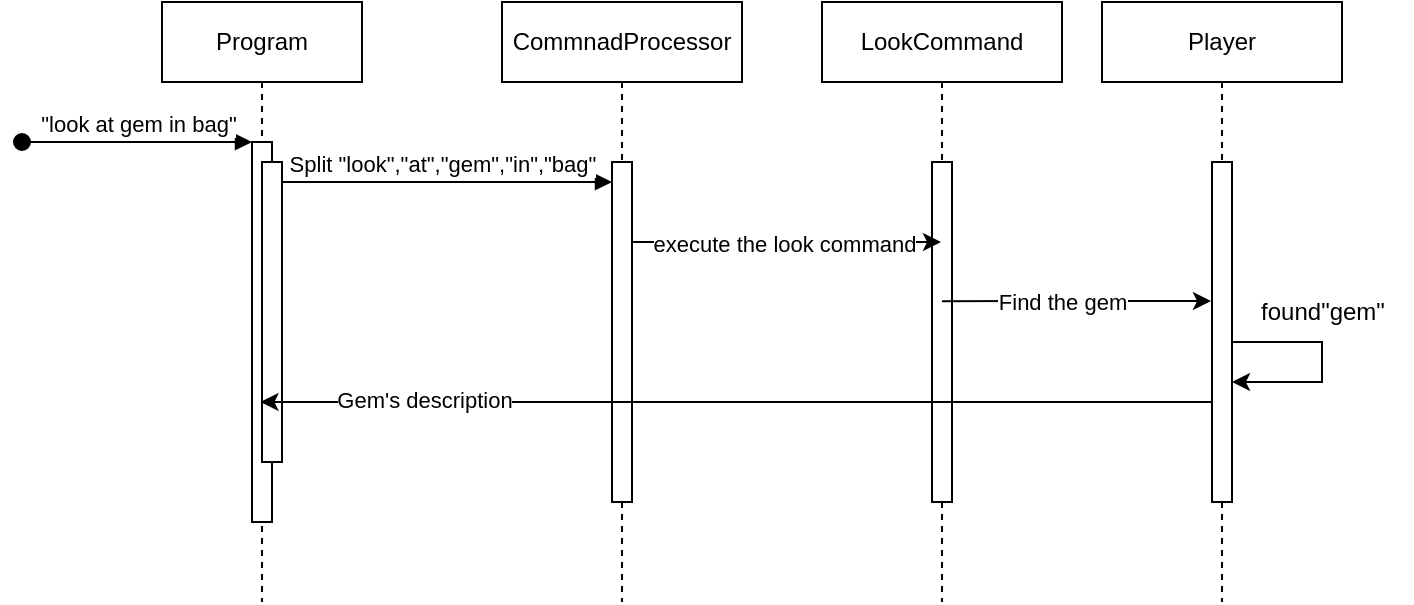 <mxfile version="21.8.2" type="device">
  <diagram name="Page-1" id="2YBvvXClWsGukQMizWep">
    <mxGraphModel dx="1843" dy="887" grid="1" gridSize="10" guides="1" tooltips="1" connect="1" arrows="1" fold="1" page="1" pageScale="1" pageWidth="850" pageHeight="1100" math="0" shadow="0">
      <root>
        <mxCell id="0" />
        <mxCell id="1" parent="0" />
        <mxCell id="aM9ryv3xv72pqoxQDRHE-7" value="Split &quot;look&quot;,&quot;at&quot;,&quot;gem&quot;,&quot;in&quot;,&quot;bag&quot;" style="html=1;verticalAlign=bottom;endArrow=block;edgeStyle=elbowEdgeStyle;elbow=vertical;curved=0;rounded=0;" parent="1" source="aM9ryv3xv72pqoxQDRHE-2" target="aM9ryv3xv72pqoxQDRHE-6" edge="1">
          <mxGeometry relative="1" as="geometry">
            <mxPoint x="285" y="190" as="sourcePoint" />
            <Array as="points">
              <mxPoint x="220" y="200" />
              <mxPoint x="270" y="180" />
            </Array>
          </mxGeometry>
        </mxCell>
        <mxCell id="aM9ryv3xv72pqoxQDRHE-1" value="Program" style="shape=umlLifeline;perimeter=lifelinePerimeter;whiteSpace=wrap;html=1;container=0;dropTarget=0;collapsible=0;recursiveResize=0;outlineConnect=0;portConstraint=eastwest;newEdgeStyle={&quot;edgeStyle&quot;:&quot;elbowEdgeStyle&quot;,&quot;elbow&quot;:&quot;vertical&quot;,&quot;curved&quot;:0,&quot;rounded&quot;:0};" parent="1" vertex="1">
          <mxGeometry x="130" y="110" width="100" height="300" as="geometry" />
        </mxCell>
        <mxCell id="aM9ryv3xv72pqoxQDRHE-2" value="" style="html=1;points=[];perimeter=orthogonalPerimeter;outlineConnect=0;targetShapes=umlLifeline;portConstraint=eastwest;newEdgeStyle={&quot;edgeStyle&quot;:&quot;elbowEdgeStyle&quot;,&quot;elbow&quot;:&quot;vertical&quot;,&quot;curved&quot;:0,&quot;rounded&quot;:0};" parent="aM9ryv3xv72pqoxQDRHE-1" vertex="1">
          <mxGeometry x="45" y="70" width="10" height="190" as="geometry" />
        </mxCell>
        <mxCell id="aM9ryv3xv72pqoxQDRHE-3" value="&quot;look at gem in bag&quot;" style="html=1;verticalAlign=bottom;startArrow=oval;endArrow=block;startSize=8;edgeStyle=elbowEdgeStyle;elbow=vertical;curved=0;rounded=0;" parent="aM9ryv3xv72pqoxQDRHE-1" target="aM9ryv3xv72pqoxQDRHE-2" edge="1">
          <mxGeometry relative="1" as="geometry">
            <mxPoint x="-70" y="70" as="sourcePoint" />
          </mxGeometry>
        </mxCell>
        <mxCell id="aM9ryv3xv72pqoxQDRHE-4" value="" style="html=1;points=[];perimeter=orthogonalPerimeter;outlineConnect=0;targetShapes=umlLifeline;portConstraint=eastwest;newEdgeStyle={&quot;edgeStyle&quot;:&quot;elbowEdgeStyle&quot;,&quot;elbow&quot;:&quot;vertical&quot;,&quot;curved&quot;:0,&quot;rounded&quot;:0};" parent="aM9ryv3xv72pqoxQDRHE-1" vertex="1">
          <mxGeometry x="50" y="80" width="10" height="150" as="geometry" />
        </mxCell>
        <mxCell id="aM9ryv3xv72pqoxQDRHE-5" value="CommnadProcessor" style="shape=umlLifeline;perimeter=lifelinePerimeter;whiteSpace=wrap;html=1;container=0;dropTarget=0;collapsible=0;recursiveResize=0;outlineConnect=0;portConstraint=eastwest;newEdgeStyle={&quot;edgeStyle&quot;:&quot;elbowEdgeStyle&quot;,&quot;elbow&quot;:&quot;vertical&quot;,&quot;curved&quot;:0,&quot;rounded&quot;:0};" parent="1" vertex="1">
          <mxGeometry x="300" y="110" width="120" height="300" as="geometry" />
        </mxCell>
        <mxCell id="aM9ryv3xv72pqoxQDRHE-6" value="" style="html=1;points=[];perimeter=orthogonalPerimeter;outlineConnect=0;targetShapes=umlLifeline;portConstraint=eastwest;newEdgeStyle={&quot;edgeStyle&quot;:&quot;elbowEdgeStyle&quot;,&quot;elbow&quot;:&quot;vertical&quot;,&quot;curved&quot;:0,&quot;rounded&quot;:0};" parent="aM9ryv3xv72pqoxQDRHE-5" vertex="1">
          <mxGeometry x="55" y="80" width="10" height="170" as="geometry" />
        </mxCell>
        <mxCell id="gLcMjchXX7z2nOMwFWk0-2" value="LookCommand" style="shape=umlLifeline;perimeter=lifelinePerimeter;whiteSpace=wrap;html=1;container=0;dropTarget=0;collapsible=0;recursiveResize=0;outlineConnect=0;portConstraint=eastwest;newEdgeStyle={&quot;edgeStyle&quot;:&quot;elbowEdgeStyle&quot;,&quot;elbow&quot;:&quot;vertical&quot;,&quot;curved&quot;:0,&quot;rounded&quot;:0};" vertex="1" parent="1">
          <mxGeometry x="460" y="110" width="120" height="300" as="geometry" />
        </mxCell>
        <mxCell id="gLcMjchXX7z2nOMwFWk0-3" value="" style="html=1;points=[];perimeter=orthogonalPerimeter;outlineConnect=0;targetShapes=umlLifeline;portConstraint=eastwest;newEdgeStyle={&quot;edgeStyle&quot;:&quot;elbowEdgeStyle&quot;,&quot;elbow&quot;:&quot;vertical&quot;,&quot;curved&quot;:0,&quot;rounded&quot;:0};" vertex="1" parent="gLcMjchXX7z2nOMwFWk0-2">
          <mxGeometry x="55" y="80" width="10" height="170" as="geometry" />
        </mxCell>
        <mxCell id="gLcMjchXX7z2nOMwFWk0-4" value="Player" style="shape=umlLifeline;perimeter=lifelinePerimeter;whiteSpace=wrap;html=1;container=0;dropTarget=0;collapsible=0;recursiveResize=0;outlineConnect=0;portConstraint=eastwest;newEdgeStyle={&quot;edgeStyle&quot;:&quot;elbowEdgeStyle&quot;,&quot;elbow&quot;:&quot;vertical&quot;,&quot;curved&quot;:0,&quot;rounded&quot;:0};" vertex="1" parent="1">
          <mxGeometry x="600" y="110" width="120" height="300" as="geometry" />
        </mxCell>
        <mxCell id="gLcMjchXX7z2nOMwFWk0-15" style="edgeStyle=orthogonalEdgeStyle;rounded=0;orthogonalLoop=1;jettySize=auto;html=1;" edge="1" parent="gLcMjchXX7z2nOMwFWk0-4" source="gLcMjchXX7z2nOMwFWk0-5" target="gLcMjchXX7z2nOMwFWk0-5">
          <mxGeometry relative="1" as="geometry">
            <mxPoint x="130" y="210" as="targetPoint" />
            <Array as="points">
              <mxPoint x="110" y="170" />
              <mxPoint x="90" y="190" />
            </Array>
          </mxGeometry>
        </mxCell>
        <mxCell id="gLcMjchXX7z2nOMwFWk0-5" value="" style="html=1;points=[];perimeter=orthogonalPerimeter;outlineConnect=0;targetShapes=umlLifeline;portConstraint=eastwest;newEdgeStyle={&quot;edgeStyle&quot;:&quot;elbowEdgeStyle&quot;,&quot;elbow&quot;:&quot;vertical&quot;,&quot;curved&quot;:0,&quot;rounded&quot;:0};" vertex="1" parent="gLcMjchXX7z2nOMwFWk0-4">
          <mxGeometry x="55" y="80" width="10" height="170" as="geometry" />
        </mxCell>
        <mxCell id="gLcMjchXX7z2nOMwFWk0-6" style="edgeStyle=elbowEdgeStyle;rounded=0;orthogonalLoop=1;jettySize=auto;html=1;elbow=vertical;curved=0;" edge="1" parent="1">
          <mxGeometry relative="1" as="geometry">
            <mxPoint x="365" y="230.003" as="sourcePoint" />
            <mxPoint x="519.5" y="230.003" as="targetPoint" />
          </mxGeometry>
        </mxCell>
        <mxCell id="gLcMjchXX7z2nOMwFWk0-7" value="execute the look command" style="edgeLabel;html=1;align=center;verticalAlign=middle;resizable=0;points=[];" vertex="1" connectable="0" parent="gLcMjchXX7z2nOMwFWk0-6">
          <mxGeometry x="-0.245" y="-1" relative="1" as="geometry">
            <mxPoint x="17" as="offset" />
          </mxGeometry>
        </mxCell>
        <mxCell id="gLcMjchXX7z2nOMwFWk0-8" style="edgeStyle=elbowEdgeStyle;rounded=0;orthogonalLoop=1;jettySize=auto;html=1;elbow=vertical;curved=0;" edge="1" parent="1">
          <mxGeometry relative="1" as="geometry">
            <mxPoint x="520.0" y="259.566" as="sourcePoint" />
            <mxPoint x="654.5" y="259.566" as="targetPoint" />
          </mxGeometry>
        </mxCell>
        <mxCell id="gLcMjchXX7z2nOMwFWk0-10" value="Find the gem" style="edgeLabel;html=1;align=center;verticalAlign=middle;resizable=0;points=[];" vertex="1" connectable="0" parent="gLcMjchXX7z2nOMwFWk0-8">
          <mxGeometry x="-0.363" y="-1" relative="1" as="geometry">
            <mxPoint x="17" y="-1" as="offset" />
          </mxGeometry>
        </mxCell>
        <mxCell id="gLcMjchXX7z2nOMwFWk0-11" style="edgeStyle=elbowEdgeStyle;rounded=0;orthogonalLoop=1;jettySize=auto;html=1;elbow=vertical;curved=0;" edge="1" parent="1">
          <mxGeometry relative="1" as="geometry">
            <mxPoint x="655.0" y="310" as="sourcePoint" />
            <mxPoint x="179.25" y="310" as="targetPoint" />
          </mxGeometry>
        </mxCell>
        <mxCell id="gLcMjchXX7z2nOMwFWk0-12" value="Gem&#39;s description" style="edgeLabel;html=1;align=center;verticalAlign=middle;resizable=0;points=[];" vertex="1" connectable="0" parent="gLcMjchXX7z2nOMwFWk0-11">
          <mxGeometry x="0.772" y="-1" relative="1" as="geometry">
            <mxPoint x="27" as="offset" />
          </mxGeometry>
        </mxCell>
        <mxCell id="gLcMjchXX7z2nOMwFWk0-16" value="found&quot;gem&quot;" style="text;html=1;align=center;verticalAlign=middle;resizable=0;points=[];autosize=1;strokeColor=none;fillColor=none;" vertex="1" parent="1">
          <mxGeometry x="665" y="250" width="90" height="30" as="geometry" />
        </mxCell>
      </root>
    </mxGraphModel>
  </diagram>
</mxfile>
